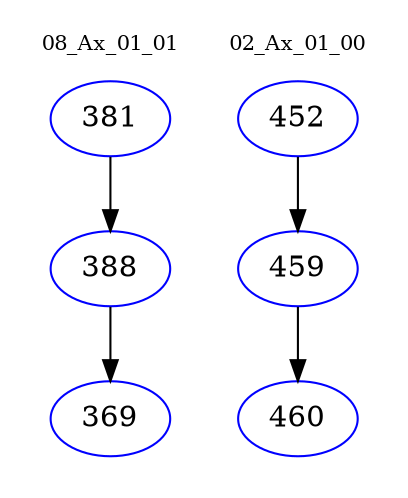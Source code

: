 digraph{
subgraph cluster_0 {
color = white
label = "08_Ax_01_01";
fontsize=10;
T0_381 [label="381", color="blue"]
T0_381 -> T0_388 [color="black"]
T0_388 [label="388", color="blue"]
T0_388 -> T0_369 [color="black"]
T0_369 [label="369", color="blue"]
}
subgraph cluster_1 {
color = white
label = "02_Ax_01_00";
fontsize=10;
T1_452 [label="452", color="blue"]
T1_452 -> T1_459 [color="black"]
T1_459 [label="459", color="blue"]
T1_459 -> T1_460 [color="black"]
T1_460 [label="460", color="blue"]
}
}

